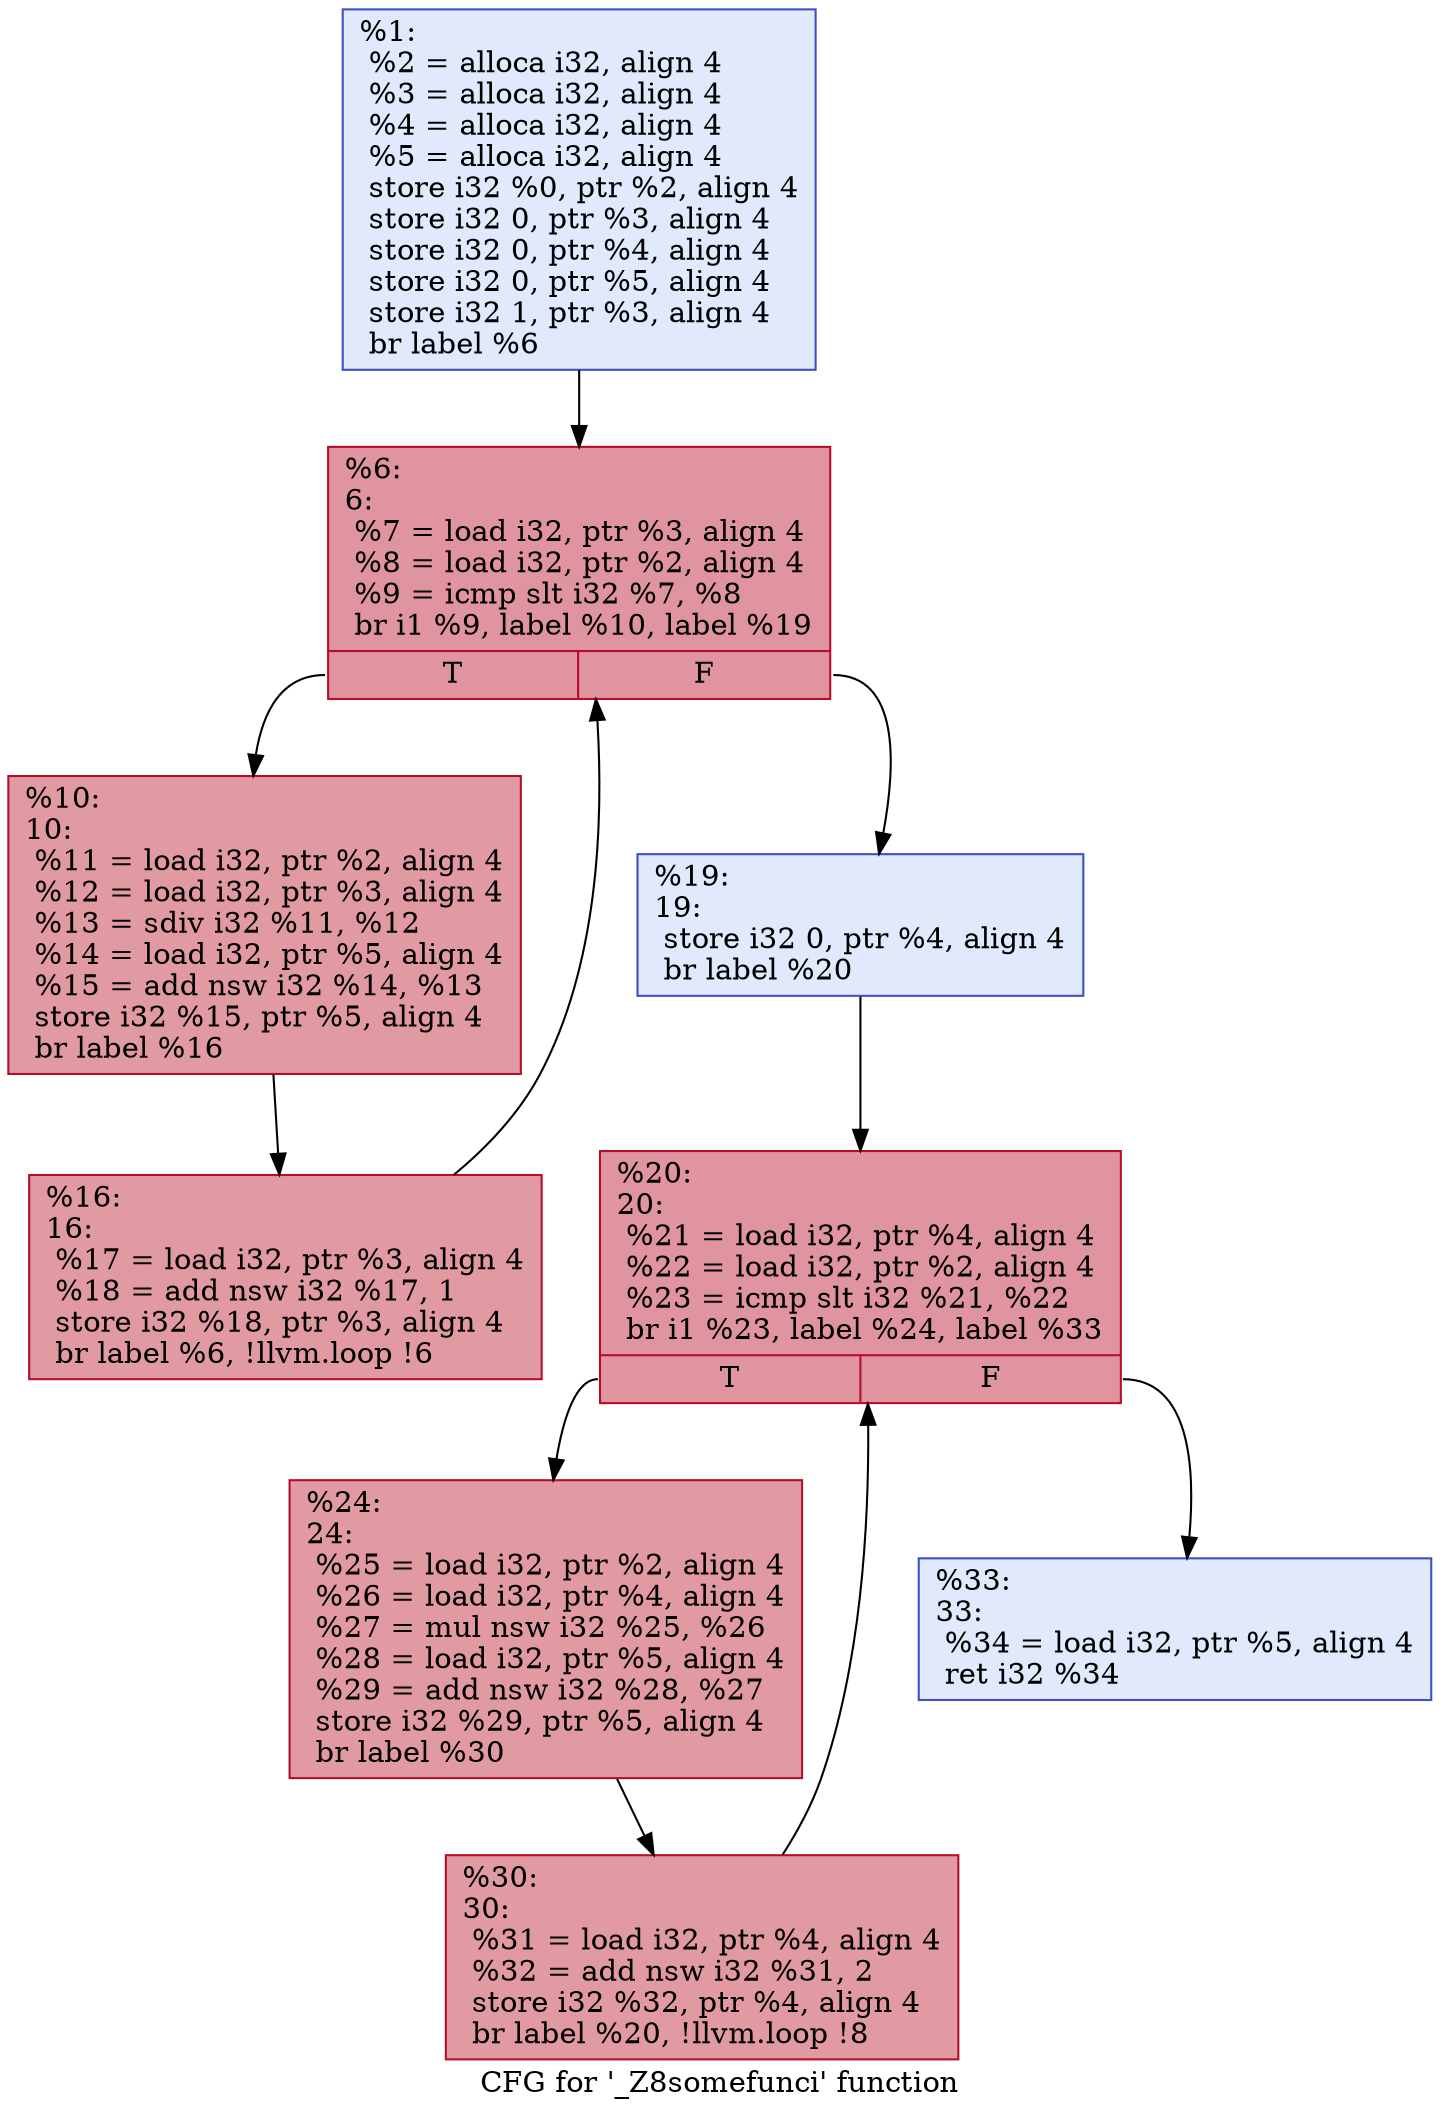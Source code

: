 digraph "CFG for '_Z8somefunci' function" {
	label="CFG for '_Z8somefunci' function";

	Node0x55bdfa674b10 [shape=record,color="#3d50c3ff", style=filled, fillcolor="#b9d0f970",label="{%1:\l  %2 = alloca i32, align 4\l  %3 = alloca i32, align 4\l  %4 = alloca i32, align 4\l  %5 = alloca i32, align 4\l  store i32 %0, ptr %2, align 4\l  store i32 0, ptr %3, align 4\l  store i32 0, ptr %4, align 4\l  store i32 0, ptr %5, align 4\l  store i32 1, ptr %3, align 4\l  br label %6\l}"];
	Node0x55bdfa674b10 -> Node0x55bdfa675a30;
	Node0x55bdfa675a30 [shape=record,color="#b70d28ff", style=filled, fillcolor="#b70d2870",label="{%6:\l6:                                                \l  %7 = load i32, ptr %3, align 4\l  %8 = load i32, ptr %2, align 4\l  %9 = icmp slt i32 %7, %8\l  br i1 %9, label %10, label %19\l|{<s0>T|<s1>F}}"];
	Node0x55bdfa675a30:s0 -> Node0x55bdfa675970;
	Node0x55bdfa675a30:s1 -> Node0x55bdfa675c60;
	Node0x55bdfa675970 [shape=record,color="#b70d28ff", style=filled, fillcolor="#bb1b2c70",label="{%10:\l10:                                               \l  %11 = load i32, ptr %2, align 4\l  %12 = load i32, ptr %3, align 4\l  %13 = sdiv i32 %11, %12\l  %14 = load i32, ptr %5, align 4\l  %15 = add nsw i32 %14, %13\l  store i32 %15, ptr %5, align 4\l  br label %16\l}"];
	Node0x55bdfa675970 -> Node0x55bdfa6760a0;
	Node0x55bdfa6760a0 [shape=record,color="#b70d28ff", style=filled, fillcolor="#bb1b2c70",label="{%16:\l16:                                               \l  %17 = load i32, ptr %3, align 4\l  %18 = add nsw i32 %17, 1\l  store i32 %18, ptr %3, align 4\l  br label %6, !llvm.loop !6\l}"];
	Node0x55bdfa6760a0 -> Node0x55bdfa675a30;
	Node0x55bdfa675c60 [shape=record,color="#3d50c3ff", style=filled, fillcolor="#b9d0f970",label="{%19:\l19:                                               \l  store i32 0, ptr %4, align 4\l  br label %20\l}"];
	Node0x55bdfa675c60 -> Node0x55bdfa676e70;
	Node0x55bdfa676e70 [shape=record,color="#b70d28ff", style=filled, fillcolor="#b70d2870",label="{%20:\l20:                                               \l  %21 = load i32, ptr %4, align 4\l  %22 = load i32, ptr %2, align 4\l  %23 = icmp slt i32 %21, %22\l  br i1 %23, label %24, label %33\l|{<s0>T|<s1>F}}"];
	Node0x55bdfa676e70:s0 -> Node0x55bdfa6770a0;
	Node0x55bdfa676e70:s1 -> Node0x55bdfa6770f0;
	Node0x55bdfa6770a0 [shape=record,color="#b70d28ff", style=filled, fillcolor="#bb1b2c70",label="{%24:\l24:                                               \l  %25 = load i32, ptr %2, align 4\l  %26 = load i32, ptr %4, align 4\l  %27 = mul nsw i32 %25, %26\l  %28 = load i32, ptr %5, align 4\l  %29 = add nsw i32 %28, %27\l  store i32 %29, ptr %5, align 4\l  br label %30\l}"];
	Node0x55bdfa6770a0 -> Node0x55bdfa677530;
	Node0x55bdfa677530 [shape=record,color="#b70d28ff", style=filled, fillcolor="#bb1b2c70",label="{%30:\l30:                                               \l  %31 = load i32, ptr %4, align 4\l  %32 = add nsw i32 %31, 2\l  store i32 %32, ptr %4, align 4\l  br label %20, !llvm.loop !8\l}"];
	Node0x55bdfa677530 -> Node0x55bdfa676e70;
	Node0x55bdfa6770f0 [shape=record,color="#3d50c3ff", style=filled, fillcolor="#b9d0f970",label="{%33:\l33:                                               \l  %34 = load i32, ptr %5, align 4\l  ret i32 %34\l}"];
}

